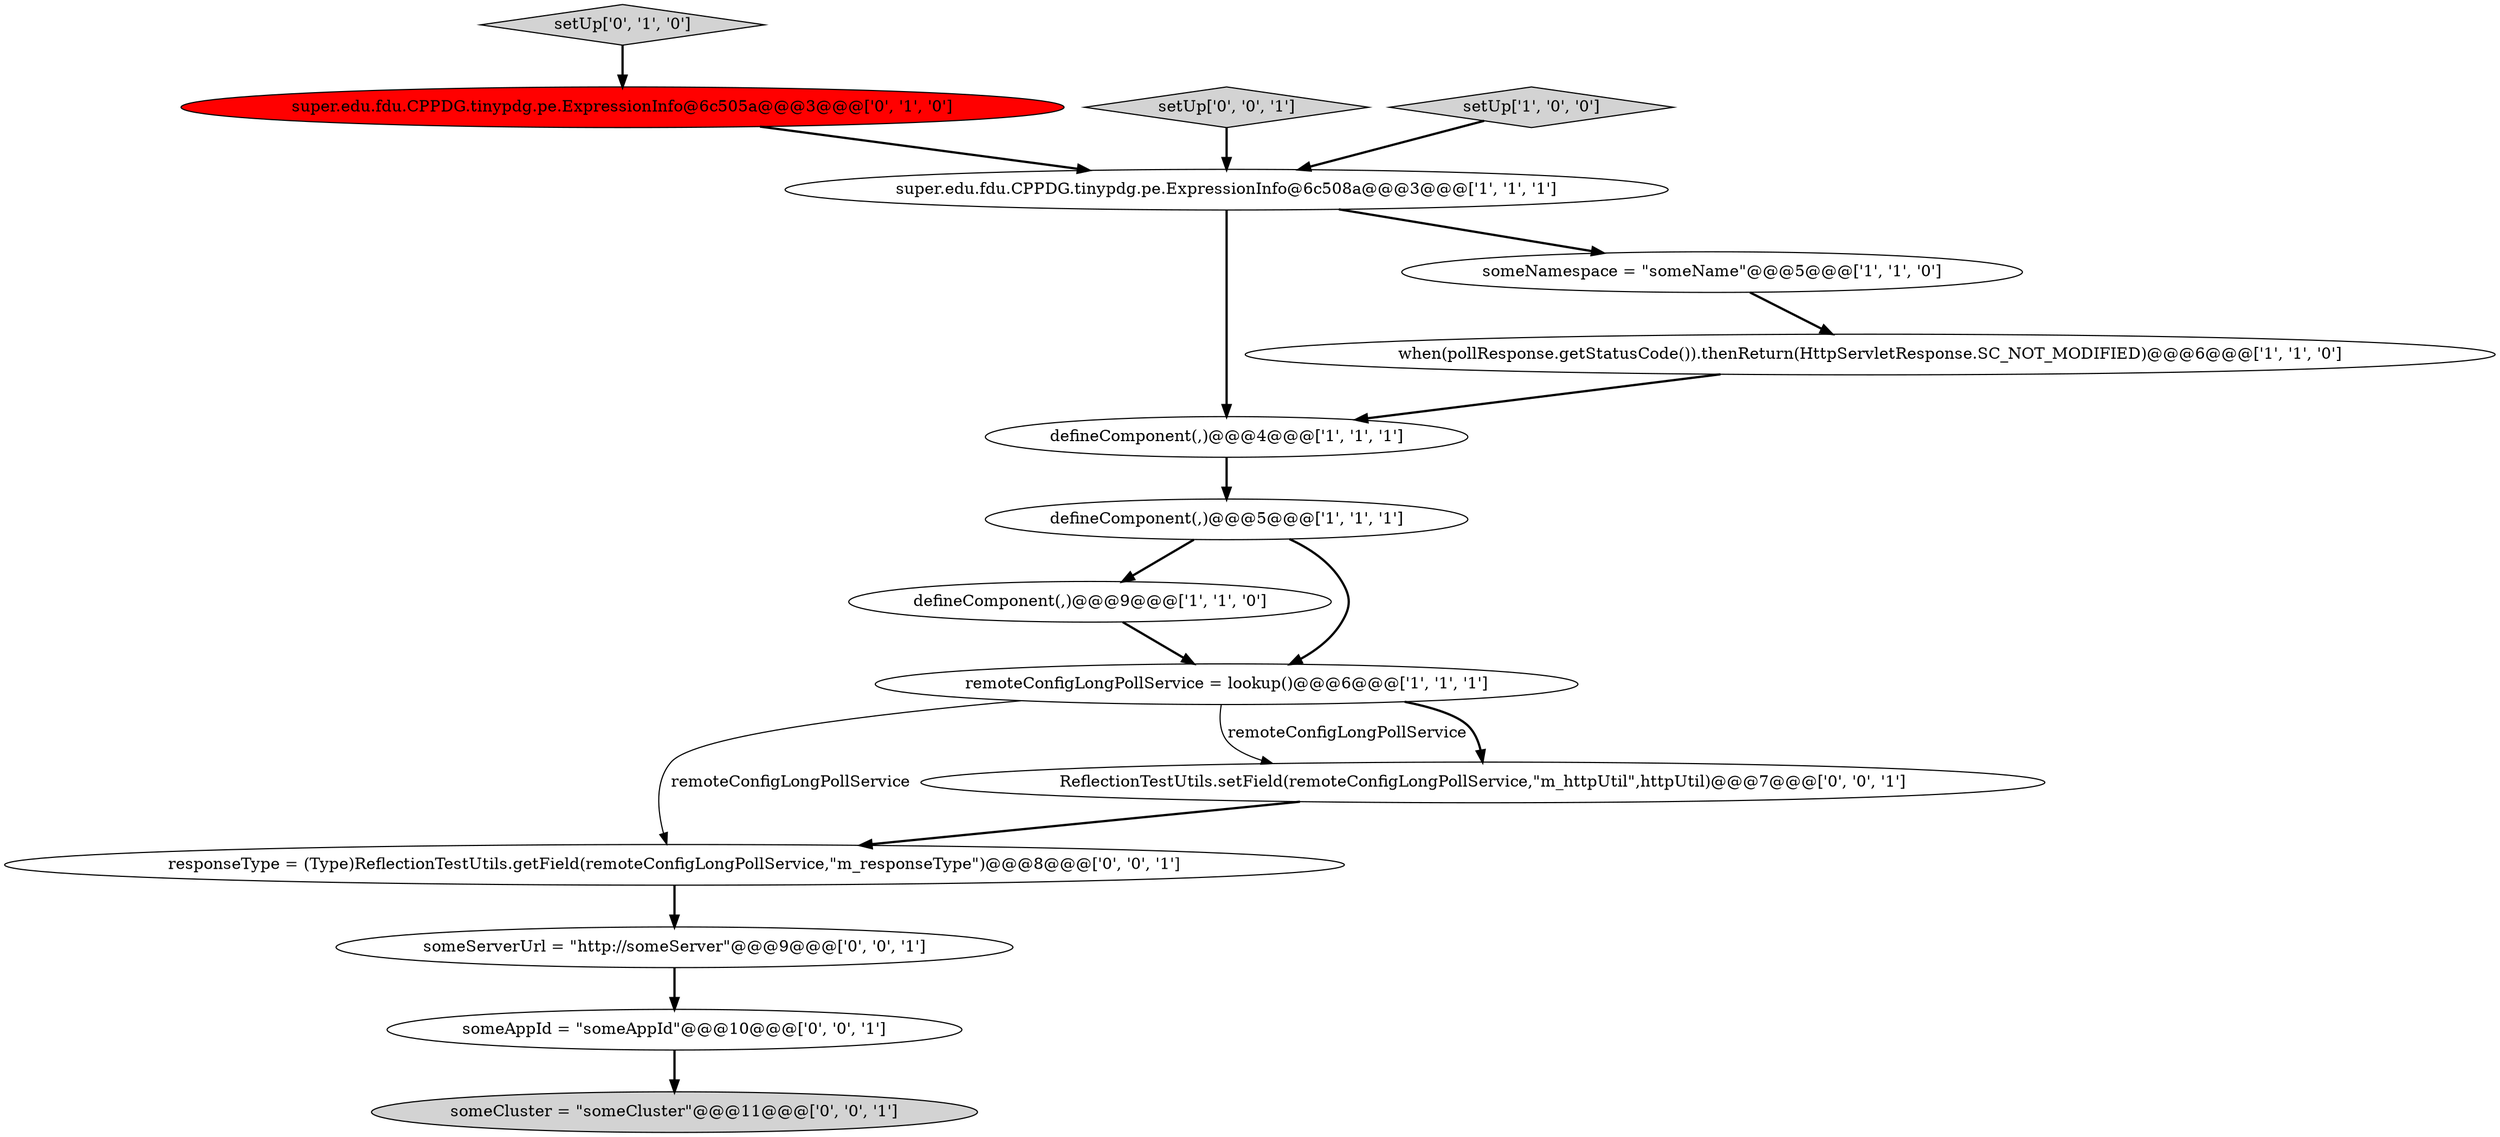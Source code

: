 digraph {
10 [style = filled, label = "someCluster = \"someCluster\"@@@11@@@['0', '0', '1']", fillcolor = lightgray, shape = ellipse image = "AAA0AAABBB3BBB"];
4 [style = filled, label = "defineComponent(,)@@@4@@@['1', '1', '1']", fillcolor = white, shape = ellipse image = "AAA0AAABBB1BBB"];
5 [style = filled, label = "defineComponent(,)@@@9@@@['1', '1', '0']", fillcolor = white, shape = ellipse image = "AAA0AAABBB1BBB"];
12 [style = filled, label = "responseType = (Type)ReflectionTestUtils.getField(remoteConfigLongPollService,\"m_responseType\")@@@8@@@['0', '0', '1']", fillcolor = white, shape = ellipse image = "AAA0AAABBB3BBB"];
15 [style = filled, label = "someServerUrl = \"http://someServer\"@@@9@@@['0', '0', '1']", fillcolor = white, shape = ellipse image = "AAA0AAABBB3BBB"];
14 [style = filled, label = "ReflectionTestUtils.setField(remoteConfigLongPollService,\"m_httpUtil\",httpUtil)@@@7@@@['0', '0', '1']", fillcolor = white, shape = ellipse image = "AAA0AAABBB3BBB"];
13 [style = filled, label = "someAppId = \"someAppId\"@@@10@@@['0', '0', '1']", fillcolor = white, shape = ellipse image = "AAA0AAABBB3BBB"];
9 [style = filled, label = "super.edu.fdu.CPPDG.tinypdg.pe.ExpressionInfo@6c505a@@@3@@@['0', '1', '0']", fillcolor = red, shape = ellipse image = "AAA1AAABBB2BBB"];
11 [style = filled, label = "setUp['0', '0', '1']", fillcolor = lightgray, shape = diamond image = "AAA0AAABBB3BBB"];
1 [style = filled, label = "someNamespace = \"someName\"@@@5@@@['1', '1', '0']", fillcolor = white, shape = ellipse image = "AAA0AAABBB1BBB"];
6 [style = filled, label = "setUp['1', '0', '0']", fillcolor = lightgray, shape = diamond image = "AAA0AAABBB1BBB"];
3 [style = filled, label = "defineComponent(,)@@@5@@@['1', '1', '1']", fillcolor = white, shape = ellipse image = "AAA0AAABBB1BBB"];
0 [style = filled, label = "super.edu.fdu.CPPDG.tinypdg.pe.ExpressionInfo@6c508a@@@3@@@['1', '1', '1']", fillcolor = white, shape = ellipse image = "AAA0AAABBB1BBB"];
2 [style = filled, label = "remoteConfigLongPollService = lookup()@@@6@@@['1', '1', '1']", fillcolor = white, shape = ellipse image = "AAA0AAABBB1BBB"];
7 [style = filled, label = "when(pollResponse.getStatusCode()).thenReturn(HttpServletResponse.SC_NOT_MODIFIED)@@@6@@@['1', '1', '0']", fillcolor = white, shape = ellipse image = "AAA0AAABBB1BBB"];
8 [style = filled, label = "setUp['0', '1', '0']", fillcolor = lightgray, shape = diamond image = "AAA0AAABBB2BBB"];
13->10 [style = bold, label=""];
4->3 [style = bold, label=""];
5->2 [style = bold, label=""];
3->5 [style = bold, label=""];
15->13 [style = bold, label=""];
6->0 [style = bold, label=""];
11->0 [style = bold, label=""];
7->4 [style = bold, label=""];
9->0 [style = bold, label=""];
3->2 [style = bold, label=""];
0->4 [style = bold, label=""];
1->7 [style = bold, label=""];
0->1 [style = bold, label=""];
2->14 [style = solid, label="remoteConfigLongPollService"];
2->12 [style = solid, label="remoteConfigLongPollService"];
14->12 [style = bold, label=""];
2->14 [style = bold, label=""];
8->9 [style = bold, label=""];
12->15 [style = bold, label=""];
}
